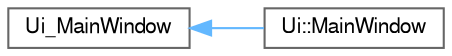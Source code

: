 digraph "Graficzna hierarchia klas"
{
 // LATEX_PDF_SIZE
  bgcolor="transparent";
  edge [fontname=FreeSans,fontsize=10,labelfontname=FreeSans,labelfontsize=10];
  node [fontname=FreeSans,fontsize=10,shape=box,height=0.2,width=0.4];
  rankdir="LR";
  Node0 [id="Node000000",label="Ui_MainWindow",height=0.2,width=0.4,color="grey40", fillcolor="white", style="filled",URL="$class_ui___main_window.html",tooltip=" "];
  Node0 -> Node1 [id="edge6_Node000000_Node000001",dir="back",color="steelblue1",style="solid",tooltip=" "];
  Node1 [id="Node000001",label="Ui::MainWindow",height=0.2,width=0.4,color="grey40", fillcolor="white", style="filled",URL="$class_ui_1_1_main_window.html",tooltip=" "];
}
